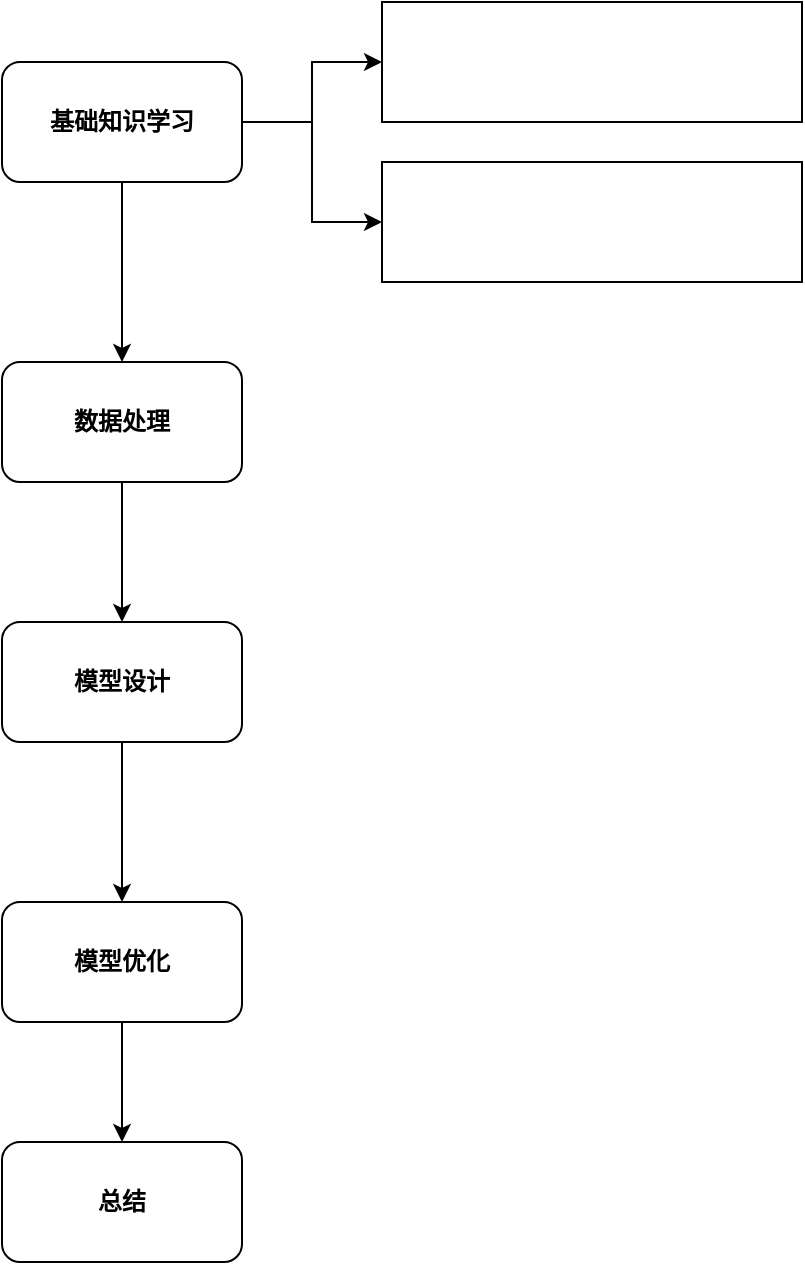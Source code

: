 <mxfile version="15.5.0" type="github">
  <diagram id="pW8Zmjn-Uf6OqEqTr8yT" name="Page-1">
    <mxGraphModel dx="1038" dy="556" grid="1" gridSize="10" guides="1" tooltips="1" connect="1" arrows="1" fold="1" page="1" pageScale="1" pageWidth="827" pageHeight="1169" math="0" shadow="0">
      <root>
        <mxCell id="0" />
        <mxCell id="1" parent="0" />
        <mxCell id="sS3LAVikwLObQognXDlV-7" style="edgeStyle=orthogonalEdgeStyle;rounded=0;orthogonalLoop=1;jettySize=auto;html=1;" edge="1" parent="1" source="sS3LAVikwLObQognXDlV-2" target="sS3LAVikwLObQognXDlV-3">
          <mxGeometry relative="1" as="geometry" />
        </mxCell>
        <mxCell id="sS3LAVikwLObQognXDlV-14" style="edgeStyle=orthogonalEdgeStyle;rounded=0;orthogonalLoop=1;jettySize=auto;html=1;entryX=0;entryY=0.5;entryDx=0;entryDy=0;" edge="1" parent="1" source="sS3LAVikwLObQognXDlV-2" target="sS3LAVikwLObQognXDlV-12">
          <mxGeometry relative="1" as="geometry" />
        </mxCell>
        <mxCell id="sS3LAVikwLObQognXDlV-15" style="edgeStyle=orthogonalEdgeStyle;rounded=0;orthogonalLoop=1;jettySize=auto;html=1;entryX=0;entryY=0.5;entryDx=0;entryDy=0;" edge="1" parent="1" source="sS3LAVikwLObQognXDlV-2" target="sS3LAVikwLObQognXDlV-13">
          <mxGeometry relative="1" as="geometry" />
        </mxCell>
        <mxCell id="sS3LAVikwLObQognXDlV-2" value="&lt;b&gt;基础知识学习&lt;/b&gt;" style="rounded=1;whiteSpace=wrap;html=1;" vertex="1" parent="1">
          <mxGeometry x="140" y="60" width="120" height="60" as="geometry" />
        </mxCell>
        <mxCell id="sS3LAVikwLObQognXDlV-8" style="edgeStyle=orthogonalEdgeStyle;rounded=0;orthogonalLoop=1;jettySize=auto;html=1;" edge="1" parent="1" source="sS3LAVikwLObQognXDlV-3" target="sS3LAVikwLObQognXDlV-4">
          <mxGeometry relative="1" as="geometry" />
        </mxCell>
        <mxCell id="sS3LAVikwLObQognXDlV-3" value="&lt;b&gt;数据处理&lt;/b&gt;" style="rounded=1;whiteSpace=wrap;html=1;" vertex="1" parent="1">
          <mxGeometry x="140" y="210" width="120" height="60" as="geometry" />
        </mxCell>
        <mxCell id="sS3LAVikwLObQognXDlV-9" style="edgeStyle=orthogonalEdgeStyle;rounded=0;orthogonalLoop=1;jettySize=auto;html=1;" edge="1" parent="1" source="sS3LAVikwLObQognXDlV-4" target="sS3LAVikwLObQognXDlV-5">
          <mxGeometry relative="1" as="geometry" />
        </mxCell>
        <mxCell id="sS3LAVikwLObQognXDlV-4" value="&lt;b&gt;模型设计&lt;/b&gt;" style="rounded=1;whiteSpace=wrap;html=1;" vertex="1" parent="1">
          <mxGeometry x="140" y="340" width="120" height="60" as="geometry" />
        </mxCell>
        <mxCell id="sS3LAVikwLObQognXDlV-10" style="edgeStyle=orthogonalEdgeStyle;rounded=0;orthogonalLoop=1;jettySize=auto;html=1;" edge="1" parent="1" source="sS3LAVikwLObQognXDlV-5" target="sS3LAVikwLObQognXDlV-6">
          <mxGeometry relative="1" as="geometry" />
        </mxCell>
        <mxCell id="sS3LAVikwLObQognXDlV-5" value="&lt;b&gt;模型优化&lt;/b&gt;" style="rounded=1;whiteSpace=wrap;html=1;" vertex="1" parent="1">
          <mxGeometry x="140" y="480" width="120" height="60" as="geometry" />
        </mxCell>
        <mxCell id="sS3LAVikwLObQognXDlV-6" value="&lt;b&gt;总结&lt;/b&gt;" style="rounded=1;whiteSpace=wrap;html=1;" vertex="1" parent="1">
          <mxGeometry x="140" y="600" width="120" height="60" as="geometry" />
        </mxCell>
        <mxCell id="sS3LAVikwLObQognXDlV-12" value="" style="rounded=0;whiteSpace=wrap;html=1;" vertex="1" parent="1">
          <mxGeometry x="330" y="30" width="210" height="60" as="geometry" />
        </mxCell>
        <mxCell id="sS3LAVikwLObQognXDlV-13" value="" style="rounded=0;whiteSpace=wrap;html=1;" vertex="1" parent="1">
          <mxGeometry x="330" y="110" width="210" height="60" as="geometry" />
        </mxCell>
      </root>
    </mxGraphModel>
  </diagram>
</mxfile>
